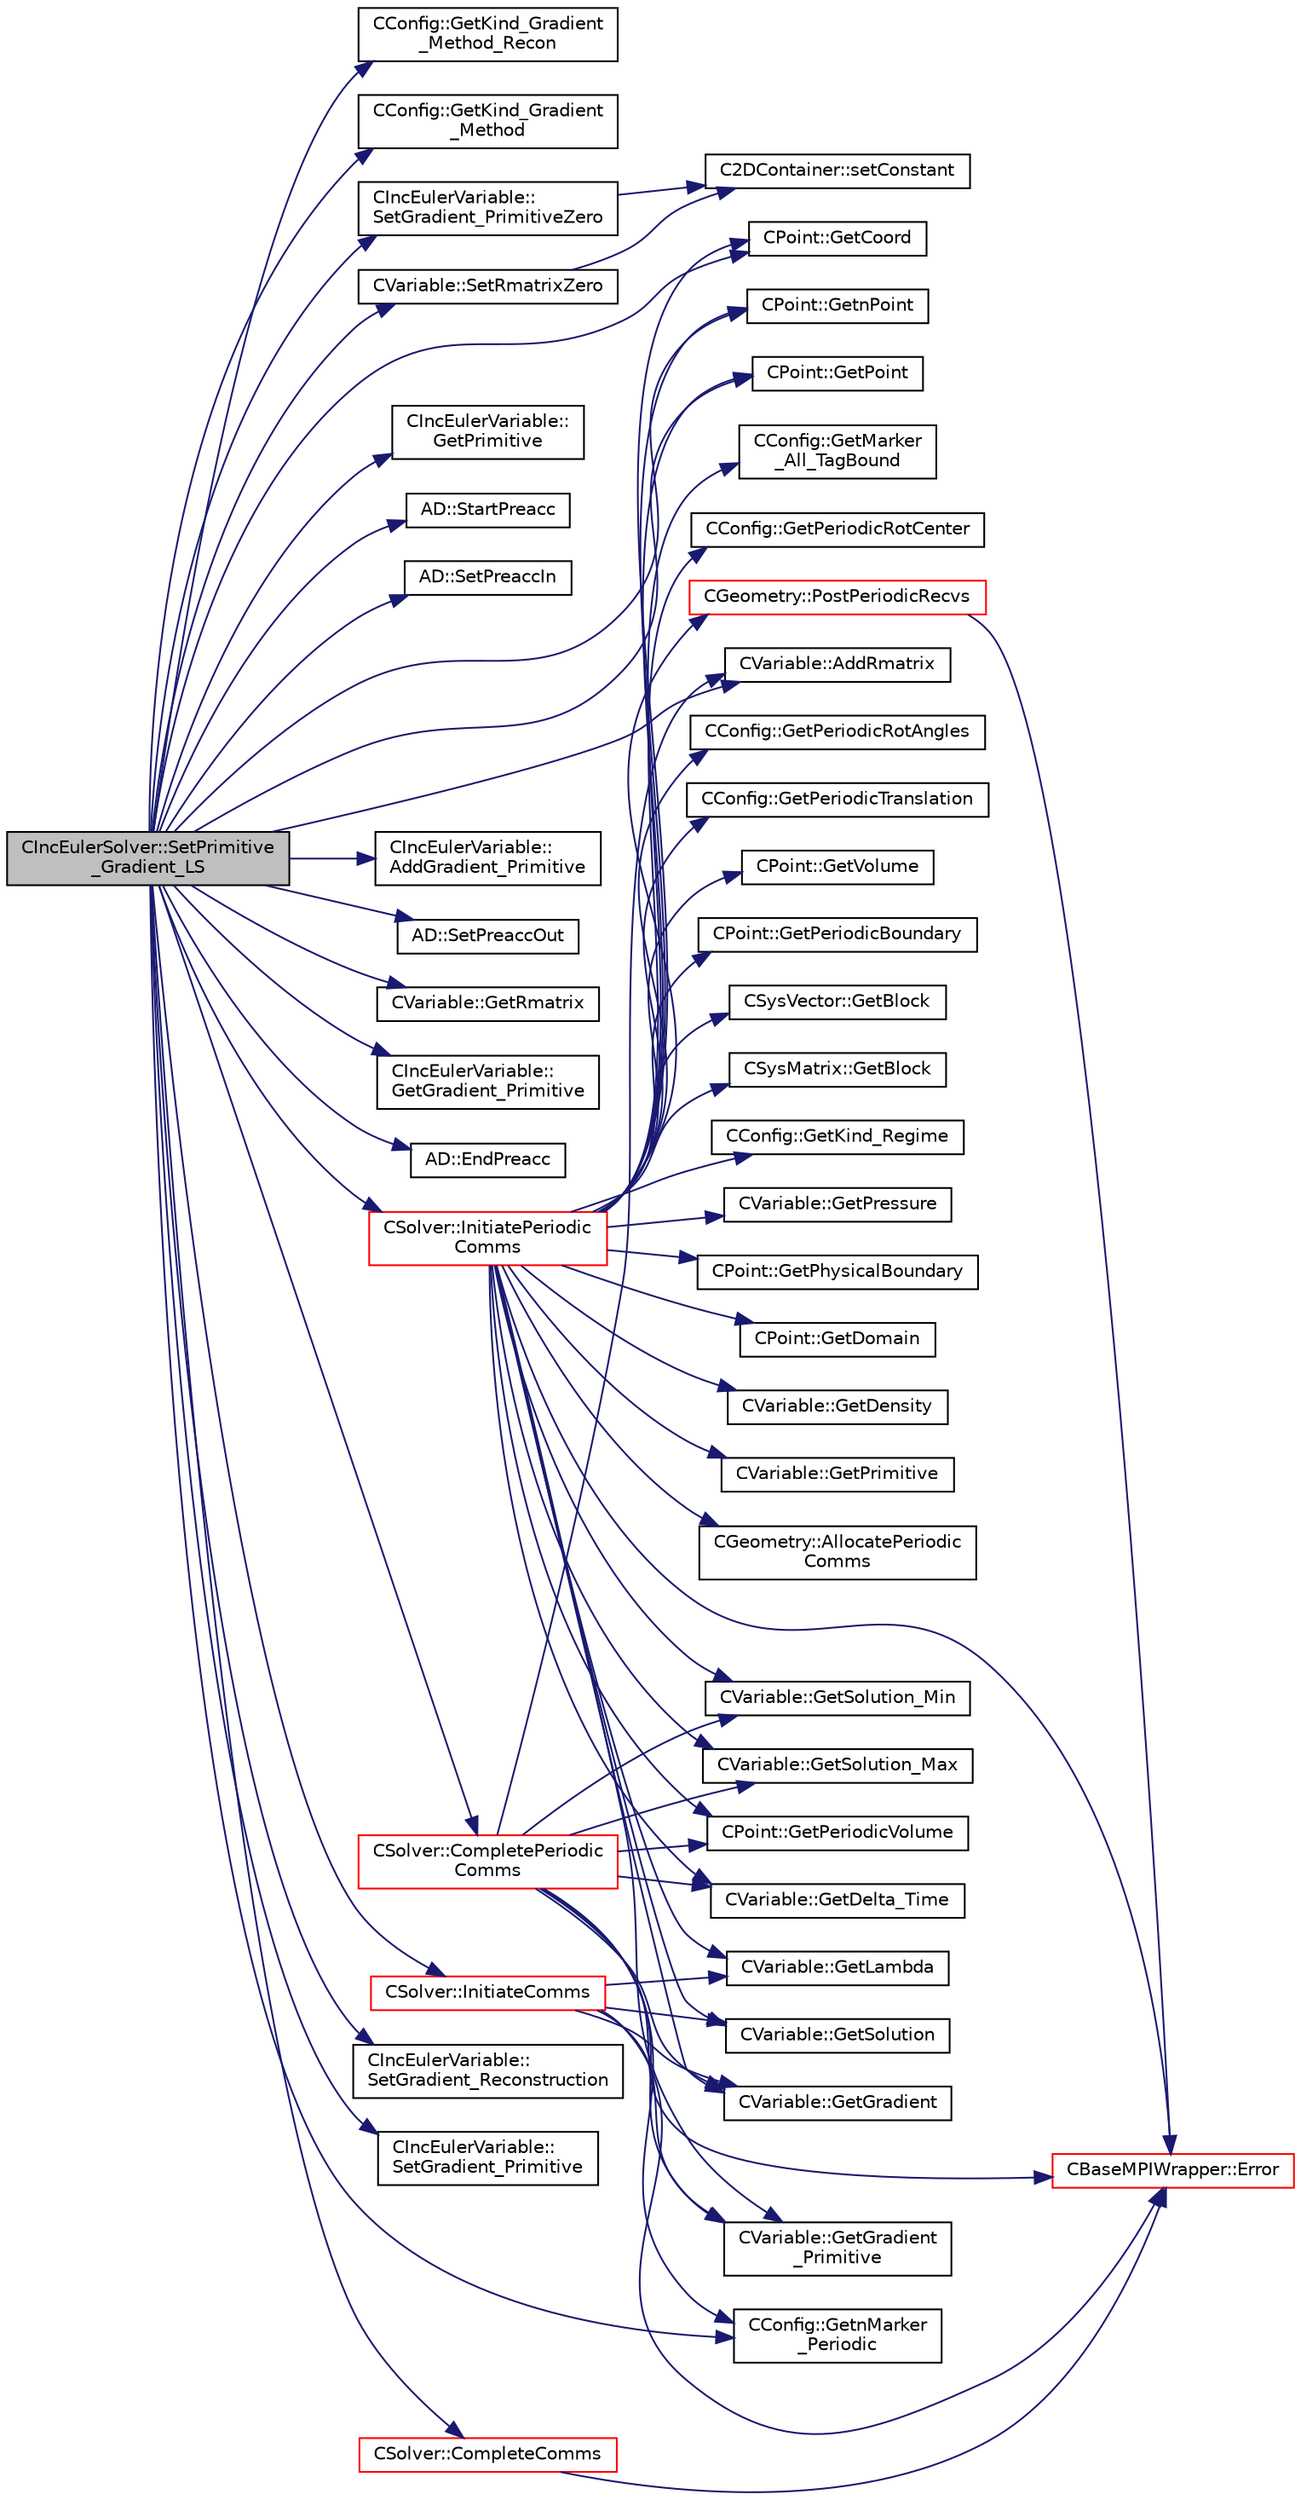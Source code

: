 digraph "CIncEulerSolver::SetPrimitive_Gradient_LS"
{
  edge [fontname="Helvetica",fontsize="10",labelfontname="Helvetica",labelfontsize="10"];
  node [fontname="Helvetica",fontsize="10",shape=record];
  rankdir="LR";
  Node2255 [label="CIncEulerSolver::SetPrimitive\l_Gradient_LS",height=0.2,width=0.4,color="black", fillcolor="grey75", style="filled", fontcolor="black"];
  Node2255 -> Node2256 [color="midnightblue",fontsize="10",style="solid",fontname="Helvetica"];
  Node2256 [label="CConfig::GetKind_Gradient\l_Method_Recon",height=0.2,width=0.4,color="black", fillcolor="white", style="filled",URL="$class_c_config.html#aca57a120515be840559558806f30c07b",tooltip="Get the kind of method for computation of spatial gradients used for upwind reconstruction. "];
  Node2255 -> Node2257 [color="midnightblue",fontsize="10",style="solid",fontname="Helvetica"];
  Node2257 [label="CConfig::GetKind_Gradient\l_Method",height=0.2,width=0.4,color="black", fillcolor="white", style="filled",URL="$class_c_config.html#afc99e16f4eb125197d3d900a038c020f",tooltip="Get the kind of method for computation of spatial gradients used for viscous and source terms..."];
  Node2255 -> Node2258 [color="midnightblue",fontsize="10",style="solid",fontname="Helvetica"];
  Node2258 [label="CVariable::SetRmatrixZero",height=0.2,width=0.4,color="black", fillcolor="white", style="filled",URL="$class_c_variable.html#af3084cdba40c72e99f2d93683e9f0ab4",tooltip="Set to zero the Rmatrix for least squares gradient calculations. "];
  Node2258 -> Node2259 [color="midnightblue",fontsize="10",style="solid",fontname="Helvetica"];
  Node2259 [label="C2DContainer::setConstant",height=0.2,width=0.4,color="black", fillcolor="white", style="filled",URL="$class_c2_d_container.html#ab9f8a545ab85abdd3291f0f65b4f411b",tooltip="Set value of all entries to \"value\". "];
  Node2255 -> Node2260 [color="midnightblue",fontsize="10",style="solid",fontname="Helvetica"];
  Node2260 [label="CIncEulerVariable::\lSetGradient_PrimitiveZero",height=0.2,width=0.4,color="black", fillcolor="white", style="filled",URL="$class_c_inc_euler_variable.html#a31d9a01ae38bfd155553d29559b724da",tooltip="Set to zero the gradient of the primitive variables. "];
  Node2260 -> Node2259 [color="midnightblue",fontsize="10",style="solid",fontname="Helvetica"];
  Node2255 -> Node2261 [color="midnightblue",fontsize="10",style="solid",fontname="Helvetica"];
  Node2261 [label="CPoint::GetCoord",height=0.2,width=0.4,color="black", fillcolor="white", style="filled",URL="$class_c_point.html#a95fe081d22e96e190cb3edcbf0d6525f",tooltip="Get the coordinates dor the control volume. "];
  Node2255 -> Node2262 [color="midnightblue",fontsize="10",style="solid",fontname="Helvetica"];
  Node2262 [label="CIncEulerVariable::\lGetPrimitive",height=0.2,width=0.4,color="black", fillcolor="white", style="filled",URL="$class_c_inc_euler_variable.html#af3063f74dadcaaacbe9f9d39fbf897ac",tooltip="Get the primitive variables. "];
  Node2255 -> Node2263 [color="midnightblue",fontsize="10",style="solid",fontname="Helvetica"];
  Node2263 [label="AD::StartPreacc",height=0.2,width=0.4,color="black", fillcolor="white", style="filled",URL="$namespace_a_d.html#a2a1e9c4b109fd751e84132c9495de3ff",tooltip="Starts a new preaccumulation section and sets the input variables. "];
  Node2255 -> Node2264 [color="midnightblue",fontsize="10",style="solid",fontname="Helvetica"];
  Node2264 [label="AD::SetPreaccIn",height=0.2,width=0.4,color="black", fillcolor="white", style="filled",URL="$namespace_a_d.html#aad703f3a82e509c88b92ae638f75383c",tooltip="Sets the scalar input of a preaccumulation section. "];
  Node2255 -> Node2265 [color="midnightblue",fontsize="10",style="solid",fontname="Helvetica"];
  Node2265 [label="CPoint::GetnPoint",height=0.2,width=0.4,color="black", fillcolor="white", style="filled",URL="$class_c_point.html#adbb78f3c01711ed0349897f845e3f2d8",tooltip="Get the number of points that compose the control volume. "];
  Node2255 -> Node2266 [color="midnightblue",fontsize="10",style="solid",fontname="Helvetica"];
  Node2266 [label="CPoint::GetPoint",height=0.2,width=0.4,color="black", fillcolor="white", style="filled",URL="$class_c_point.html#aab08fdab4e59c01d822afca5335a86af",tooltip="Get all the points that compose the control volume. "];
  Node2255 -> Node2267 [color="midnightblue",fontsize="10",style="solid",fontname="Helvetica"];
  Node2267 [label="CVariable::AddRmatrix",height=0.2,width=0.4,color="black", fillcolor="white", style="filled",URL="$class_c_variable.html#ad20c6c9494cc08a50403cea1a4b65795",tooltip="Add value to the Rmatrix for least squares gradient calculations. "];
  Node2255 -> Node2268 [color="midnightblue",fontsize="10",style="solid",fontname="Helvetica"];
  Node2268 [label="CIncEulerVariable::\lAddGradient_Primitive",height=0.2,width=0.4,color="black", fillcolor="white", style="filled",URL="$class_c_inc_euler_variable.html#a392798e64889a58eb935d08c02b28a90",tooltip="Add value to the gradient of the primitive variables. "];
  Node2255 -> Node2269 [color="midnightblue",fontsize="10",style="solid",fontname="Helvetica"];
  Node2269 [label="AD::SetPreaccOut",height=0.2,width=0.4,color="black", fillcolor="white", style="filled",URL="$namespace_a_d.html#ab3a80e24a5c8c2beb01131c57dcae4b2",tooltip="Sets the scalar output of a preaccumulation section. "];
  Node2255 -> Node2270 [color="midnightblue",fontsize="10",style="solid",fontname="Helvetica"];
  Node2270 [label="CVariable::GetRmatrix",height=0.2,width=0.4,color="black", fillcolor="white", style="filled",URL="$class_c_variable.html#a3cb7309c324e7527b12d235e6bdaa327",tooltip="Get the value of the Rmatrix entry for least squares gradient calculations. "];
  Node2255 -> Node2271 [color="midnightblue",fontsize="10",style="solid",fontname="Helvetica"];
  Node2271 [label="CIncEulerVariable::\lGetGradient_Primitive",height=0.2,width=0.4,color="black", fillcolor="white", style="filled",URL="$class_c_inc_euler_variable.html#a6732935d0d77a7e11ad404766b031f94",tooltip="Get the value of the primitive variables gradient. "];
  Node2255 -> Node2272 [color="midnightblue",fontsize="10",style="solid",fontname="Helvetica"];
  Node2272 [label="AD::EndPreacc",height=0.2,width=0.4,color="black", fillcolor="white", style="filled",URL="$namespace_a_d.html#a309d057a92faa60a3a760254678ec9ea",tooltip="Ends a preaccumulation section and computes the local Jacobi matrix of a code section using the varia..."];
  Node2255 -> Node2273 [color="midnightblue",fontsize="10",style="solid",fontname="Helvetica"];
  Node2273 [label="CConfig::GetnMarker\l_Periodic",height=0.2,width=0.4,color="black", fillcolor="white", style="filled",URL="$class_c_config.html#acb987cc89f9d201ece1b664c2a2a594d",tooltip="Get the total number of periodic markers. "];
  Node2255 -> Node2274 [color="midnightblue",fontsize="10",style="solid",fontname="Helvetica"];
  Node2274 [label="CSolver::InitiatePeriodic\lComms",height=0.2,width=0.4,color="red", fillcolor="white", style="filled",URL="$class_c_solver.html#aab8e1cac165d11ef85d9dd5588b3ea03",tooltip="Routine to load a solver quantity into the data structures for MPI periodic communication and to laun..."];
  Node2274 -> Node2275 [color="midnightblue",fontsize="10",style="solid",fontname="Helvetica"];
  Node2275 [label="CBaseMPIWrapper::Error",height=0.2,width=0.4,color="red", fillcolor="white", style="filled",URL="$class_c_base_m_p_i_wrapper.html#a04457c47629bda56704e6a8804833eeb"];
  Node2274 -> Node2277 [color="midnightblue",fontsize="10",style="solid",fontname="Helvetica"];
  Node2277 [label="CGeometry::AllocatePeriodic\lComms",height=0.2,width=0.4,color="black", fillcolor="white", style="filled",URL="$class_c_geometry.html#a3c81679606eb3deaf3bd0c4294a80eae",tooltip="Routine to allocate buffers for periodic communications. Also called to dynamically reallocate if not..."];
  Node2274 -> Node2278 [color="midnightblue",fontsize="10",style="solid",fontname="Helvetica"];
  Node2278 [label="CGeometry::PostPeriodicRecvs",height=0.2,width=0.4,color="red", fillcolor="white", style="filled",URL="$class_c_geometry.html#af70a67a8eee173285714b2eb5b819f46",tooltip="Routine to launch non-blocking recvs only for all periodic communication with neighboring partitions..."];
  Node2278 -> Node2275 [color="midnightblue",fontsize="10",style="solid",fontname="Helvetica"];
  Node2274 -> Node2280 [color="midnightblue",fontsize="10",style="solid",fontname="Helvetica"];
  Node2280 [label="CConfig::GetMarker\l_All_TagBound",height=0.2,width=0.4,color="black", fillcolor="white", style="filled",URL="$class_c_config.html#a967e969a3beb24bb6e57d7036af003be",tooltip="Get the index of the surface defined in the geometry file. "];
  Node2274 -> Node2281 [color="midnightblue",fontsize="10",style="solid",fontname="Helvetica"];
  Node2281 [label="CConfig::GetPeriodicRotCenter",height=0.2,width=0.4,color="black", fillcolor="white", style="filled",URL="$class_c_config.html#a69c3c48e964a0d99ed7c0e73c679167a",tooltip="Center of rotation for a rotational periodic boundary. "];
  Node2274 -> Node2282 [color="midnightblue",fontsize="10",style="solid",fontname="Helvetica"];
  Node2282 [label="CConfig::GetPeriodicRotAngles",height=0.2,width=0.4,color="black", fillcolor="white", style="filled",URL="$class_c_config.html#a8b427e418c23b7e25da647fb21024098",tooltip="Angles of rotation for a rotational periodic boundary. "];
  Node2274 -> Node2283 [color="midnightblue",fontsize="10",style="solid",fontname="Helvetica"];
  Node2283 [label="CConfig::GetPeriodicTranslation",height=0.2,width=0.4,color="black", fillcolor="white", style="filled",URL="$class_c_config.html#a5e243bf56db6d47df20d342167350f32",tooltip="Translation vector for a rotational periodic boundary. "];
  Node2274 -> Node2284 [color="midnightblue",fontsize="10",style="solid",fontname="Helvetica"];
  Node2284 [label="CPoint::GetVolume",height=0.2,width=0.4,color="black", fillcolor="white", style="filled",URL="$class_c_point.html#a3c526a15e767c7de9cf163800aa581e5",tooltip="Get area or volume of the control volume. "];
  Node2274 -> Node2285 [color="midnightblue",fontsize="10",style="solid",fontname="Helvetica"];
  Node2285 [label="CPoint::GetPeriodicVolume",height=0.2,width=0.4,color="black", fillcolor="white", style="filled",URL="$class_c_point.html#a2d3f78f1d6fc4783b1d8a0bd10100b38",tooltip="Get the missing component of area or volume for a control volume on a periodic marker. "];
  Node2274 -> Node2265 [color="midnightblue",fontsize="10",style="solid",fontname="Helvetica"];
  Node2274 -> Node2266 [color="midnightblue",fontsize="10",style="solid",fontname="Helvetica"];
  Node2274 -> Node2286 [color="midnightblue",fontsize="10",style="solid",fontname="Helvetica"];
  Node2286 [label="CPoint::GetPeriodicBoundary",height=0.2,width=0.4,color="black", fillcolor="white", style="filled",URL="$class_c_point.html#ac242cdddc7cef6211b26e7c3098895d2",tooltip="Provides information about if a point belongs to a periodic boundary (without MPI). "];
  Node2274 -> Node2287 [color="midnightblue",fontsize="10",style="solid",fontname="Helvetica"];
  Node2287 [label="CSysVector::GetBlock",height=0.2,width=0.4,color="black", fillcolor="white", style="filled",URL="$class_c_sys_vector.html#a0f53b910eb47537bbedcade1fa4b7e5e",tooltip="Get the value of the residual. "];
  Node2274 -> Node2288 [color="midnightblue",fontsize="10",style="solid",fontname="Helvetica"];
  Node2288 [label="CVariable::GetDelta_Time",height=0.2,width=0.4,color="black", fillcolor="white", style="filled",URL="$class_c_variable.html#aef3ea2cd0a87d55835bb2bd332678489",tooltip="Get the value of the time step. "];
  Node2274 -> Node2289 [color="midnightblue",fontsize="10",style="solid",fontname="Helvetica"];
  Node2289 [label="CSysMatrix::GetBlock",height=0.2,width=0.4,color="black", fillcolor="white", style="filled",URL="$class_c_sys_matrix.html#a9ec390e1dd36f2e71ecbac8f73805d57",tooltip="Get a pointer to the start of block \"ij\". "];
  Node2274 -> Node2290 [color="midnightblue",fontsize="10",style="solid",fontname="Helvetica"];
  Node2290 [label="CVariable::GetSolution",height=0.2,width=0.4,color="black", fillcolor="white", style="filled",URL="$class_c_variable.html#a261483e39c23c1de7cb9aea7e917c121",tooltip="Get the solution. "];
  Node2274 -> Node2291 [color="midnightblue",fontsize="10",style="solid",fontname="Helvetica"];
  Node2291 [label="CConfig::GetKind_Regime",height=0.2,width=0.4,color="black", fillcolor="white", style="filled",URL="$class_c_config.html#a66ca7e620390a81cd49cd0a00716128e",tooltip="Governing equations of the flow (it can be different from the run time equation). ..."];
  Node2274 -> Node2292 [color="midnightblue",fontsize="10",style="solid",fontname="Helvetica"];
  Node2292 [label="CVariable::GetPressure",height=0.2,width=0.4,color="black", fillcolor="white", style="filled",URL="$class_c_variable.html#ad08820234eeedeb13105e603af2c67ad",tooltip="A virtual member. "];
  Node2274 -> Node2293 [color="midnightblue",fontsize="10",style="solid",fontname="Helvetica"];
  Node2293 [label="CPoint::GetPhysicalBoundary",height=0.2,width=0.4,color="black", fillcolor="white", style="filled",URL="$class_c_point.html#a4eb5465beab412d0783a22515db2174d",tooltip="Provides information about if a point belong to the physical boundaries (without MPI). "];
  Node2274 -> Node2294 [color="midnightblue",fontsize="10",style="solid",fontname="Helvetica"];
  Node2294 [label="CPoint::GetDomain",height=0.2,width=0.4,color="black", fillcolor="white", style="filled",URL="$class_c_point.html#a1d7e22a60d4cfef356af1cba2bab3e55",tooltip="For parallel computation, its indicates if a point must be computed or not. "];
  Node2274 -> Node2295 [color="midnightblue",fontsize="10",style="solid",fontname="Helvetica"];
  Node2295 [label="CVariable::GetLambda",height=0.2,width=0.4,color="black", fillcolor="white", style="filled",URL="$class_c_variable.html#af0b6afbd2666eab791d902f50fc3e869",tooltip="Get the value of the spectral radius. "];
  Node2274 -> Node2296 [color="midnightblue",fontsize="10",style="solid",fontname="Helvetica"];
  Node2296 [label="CVariable::GetDensity",height=0.2,width=0.4,color="black", fillcolor="white", style="filled",URL="$class_c_variable.html#a4892ca545884011b7903a8e35c43b43f",tooltip="A virtual member. "];
  Node2274 -> Node2297 [color="midnightblue",fontsize="10",style="solid",fontname="Helvetica"];
  Node2297 [label="CVariable::GetGradient",height=0.2,width=0.4,color="black", fillcolor="white", style="filled",URL="$class_c_variable.html#a7b58da4a928d622e7c2d4b4db047769d",tooltip="Get the value of the solution gradient. "];
  Node2274 -> Node2298 [color="midnightblue",fontsize="10",style="solid",fontname="Helvetica"];
  Node2298 [label="CVariable::GetGradient\l_Primitive",height=0.2,width=0.4,color="black", fillcolor="white", style="filled",URL="$class_c_variable.html#a8b7f4e020a837b1fe639e8d875f964d5",tooltip="A virtual member. "];
  Node2274 -> Node2261 [color="midnightblue",fontsize="10",style="solid",fontname="Helvetica"];
  Node2274 -> Node2299 [color="midnightblue",fontsize="10",style="solid",fontname="Helvetica"];
  Node2299 [label="CVariable::GetPrimitive",height=0.2,width=0.4,color="black", fillcolor="white", style="filled",URL="$class_c_variable.html#abe38982ec51efc8391ef27fc434f37ad",tooltip="A virtual member. "];
  Node2274 -> Node2300 [color="midnightblue",fontsize="10",style="solid",fontname="Helvetica"];
  Node2300 [label="CVariable::GetSolution_Min",height=0.2,width=0.4,color="black", fillcolor="white", style="filled",URL="$class_c_variable.html#adecad935b4b50fe524794f3bbfa7f98a",tooltip="Set the value of the preconditioner Beta. "];
  Node2274 -> Node2301 [color="midnightblue",fontsize="10",style="solid",fontname="Helvetica"];
  Node2301 [label="CVariable::GetSolution_Max",height=0.2,width=0.4,color="black", fillcolor="white", style="filled",URL="$class_c_variable.html#a235abab71725225217916a7c7720fc04",tooltip="Get the value of the min solution. "];
  Node2255 -> Node2306 [color="midnightblue",fontsize="10",style="solid",fontname="Helvetica"];
  Node2306 [label="CSolver::CompletePeriodic\lComms",height=0.2,width=0.4,color="red", fillcolor="white", style="filled",URL="$class_c_solver.html#a7e77df2076057995213de49d4ca2e7c7",tooltip="Routine to complete the set of non-blocking periodic communications launched by InitiatePeriodicComms..."];
  Node2306 -> Node2273 [color="midnightblue",fontsize="10",style="solid",fontname="Helvetica"];
  Node2306 -> Node2285 [color="midnightblue",fontsize="10",style="solid",fontname="Helvetica"];
  Node2306 -> Node2288 [color="midnightblue",fontsize="10",style="solid",fontname="Helvetica"];
  Node2306 -> Node2297 [color="midnightblue",fontsize="10",style="solid",fontname="Helvetica"];
  Node2306 -> Node2298 [color="midnightblue",fontsize="10",style="solid",fontname="Helvetica"];
  Node2306 -> Node2267 [color="midnightblue",fontsize="10",style="solid",fontname="Helvetica"];
  Node2306 -> Node2300 [color="midnightblue",fontsize="10",style="solid",fontname="Helvetica"];
  Node2306 -> Node2301 [color="midnightblue",fontsize="10",style="solid",fontname="Helvetica"];
  Node2306 -> Node2275 [color="midnightblue",fontsize="10",style="solid",fontname="Helvetica"];
  Node2255 -> Node2328 [color="midnightblue",fontsize="10",style="solid",fontname="Helvetica"];
  Node2328 [label="CIncEulerVariable::\lSetGradient_Reconstruction",height=0.2,width=0.4,color="black", fillcolor="white", style="filled",URL="$class_c_inc_euler_variable.html#aa6ec1b5c310c92899ed77bf5adb5c3c5",tooltip="Get the value of the reconstruction variables gradient at a node. "];
  Node2255 -> Node2329 [color="midnightblue",fontsize="10",style="solid",fontname="Helvetica"];
  Node2329 [label="CIncEulerVariable::\lSetGradient_Primitive",height=0.2,width=0.4,color="black", fillcolor="white", style="filled",URL="$class_c_inc_euler_variable.html#a555d531fa46cc8e2e6f67eda193d1c69",tooltip="Set the gradient of the primitive variables. "];
  Node2255 -> Node2330 [color="midnightblue",fontsize="10",style="solid",fontname="Helvetica"];
  Node2330 [label="CSolver::InitiateComms",height=0.2,width=0.4,color="red", fillcolor="white", style="filled",URL="$class_c_solver.html#a68ef94bc50683bd1f1d750b4a8cb7351",tooltip="Routine to load a solver quantity into the data structures for MPI point-to-point communication and t..."];
  Node2330 -> Node2275 [color="midnightblue",fontsize="10",style="solid",fontname="Helvetica"];
  Node2330 -> Node2290 [color="midnightblue",fontsize="10",style="solid",fontname="Helvetica"];
  Node2330 -> Node2295 [color="midnightblue",fontsize="10",style="solid",fontname="Helvetica"];
  Node2330 -> Node2297 [color="midnightblue",fontsize="10",style="solid",fontname="Helvetica"];
  Node2330 -> Node2298 [color="midnightblue",fontsize="10",style="solid",fontname="Helvetica"];
  Node2255 -> Node2350 [color="midnightblue",fontsize="10",style="solid",fontname="Helvetica"];
  Node2350 [label="CSolver::CompleteComms",height=0.2,width=0.4,color="red", fillcolor="white", style="filled",URL="$class_c_solver.html#a8d3046ad54e177f0705a2bff99c1cf16",tooltip="Routine to complete the set of non-blocking communications launched by InitiateComms() and unpacking ..."];
  Node2350 -> Node2275 [color="midnightblue",fontsize="10",style="solid",fontname="Helvetica"];
}
